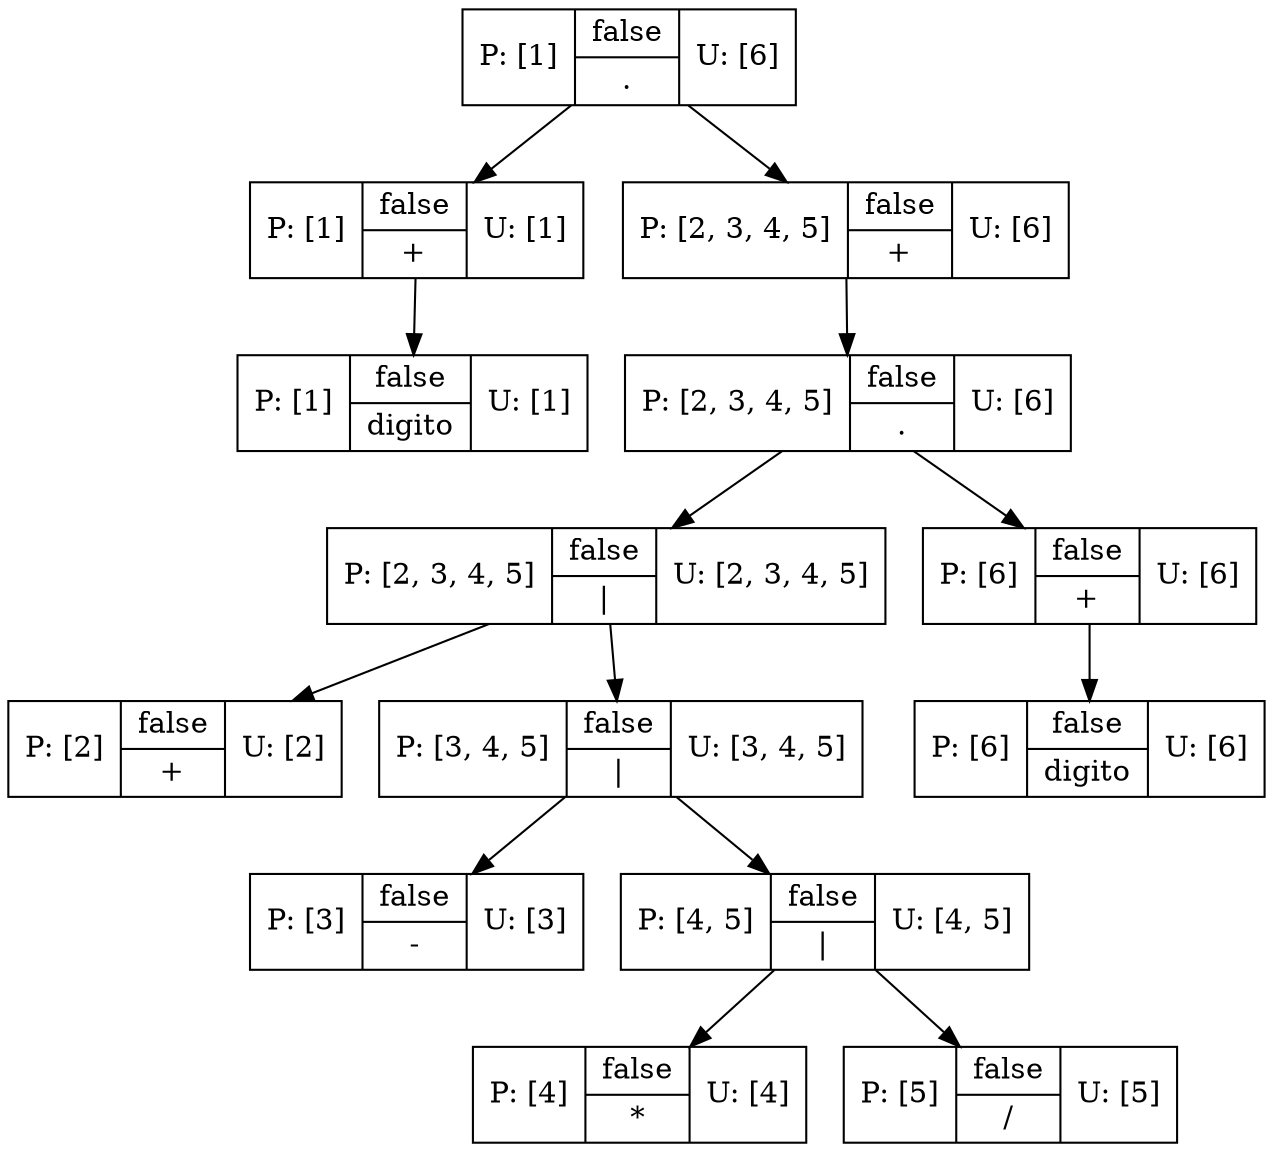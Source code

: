 digraph {
node [shape = rectangle, height=0.5, width=1.2];
"Objetos.Nodo@335a6479"[shape = record, label = "P: [1]|{false |digito}|U: [1] "] 
"Objetos.Nodo@2931fde8"[shape = record, label = "P: [1]|{false |+}|U: [1] "] 
"Objetos.Nodo@2931fde8" -> "Objetos.Nodo@335a6479" 
"Objetos.Nodo@4e518f4"[shape = record, label = "P: [1]|{false |.}|U: [6] "] 
"Objetos.Nodo@4e518f4" -> "Objetos.Nodo@483985a1" 
"Objetos.Nodo@4e518f4" -> "Objetos.Nodo@2931fde8" 
"Objetos.Nodo@28205973"[shape = record, label = "P: [2]|{false |+}|U: [2] "] 
"Objetos.Nodo@ed83f22"[shape = record, label = "P: [2, 3, 4, 5]|{false |\|}|U: [2, 3, 4, 5] "] 
"Objetos.Nodo@ed83f22" -> "Objetos.Nodo@22d6a4b5" 
"Objetos.Nodo@ed83f22" -> "Objetos.Nodo@28205973" 
"Objetos.Nodo@264639c3"[shape = record, label = "P: [3]|{false |-}|U: [3] "] 
"Objetos.Nodo@22d6a4b5"[shape = record, label = "P: [3, 4, 5]|{false |\|}|U: [3, 4, 5] "] 
"Objetos.Nodo@22d6a4b5" -> "Objetos.Nodo@c8707b9" 
"Objetos.Nodo@22d6a4b5" -> "Objetos.Nodo@264639c3" 
"Objetos.Nodo@43691824"[shape = record, label = "P: [4]|{false |*}|U: [4] "] 
"Objetos.Nodo@c8707b9"[shape = record, label = "P: [4, 5]|{false |\|}|U: [4, 5] "] 
"Objetos.Nodo@c8707b9" -> "Objetos.Nodo@540deff0" 
"Objetos.Nodo@c8707b9" -> "Objetos.Nodo@43691824" 
"Objetos.Nodo@540deff0"[shape = record, label = "P: [5]|{false |/}|U: [5] "] 
"Objetos.Nodo@43125c93"[shape = record, label = "P: [2, 3, 4, 5]|{false |.}|U: [6] "] 
"Objetos.Nodo@43125c93" -> "Objetos.Nodo@771c2187" 
"Objetos.Nodo@43125c93" -> "Objetos.Nodo@ed83f22" 
"Objetos.Nodo@7cbfaf78"[shape = record, label = "P: [6]|{false |digito}|U: [6] "] 
"Objetos.Nodo@771c2187"[shape = record, label = "P: [6]|{false |+}|U: [6] "] 
"Objetos.Nodo@771c2187" -> "Objetos.Nodo@7cbfaf78" 
"Objetos.Nodo@483985a1"[shape = record, label = "P: [2, 3, 4, 5]|{false |+}|U: [6] "] 
"Objetos.Nodo@483985a1" -> "Objetos.Nodo@43125c93" 
}
